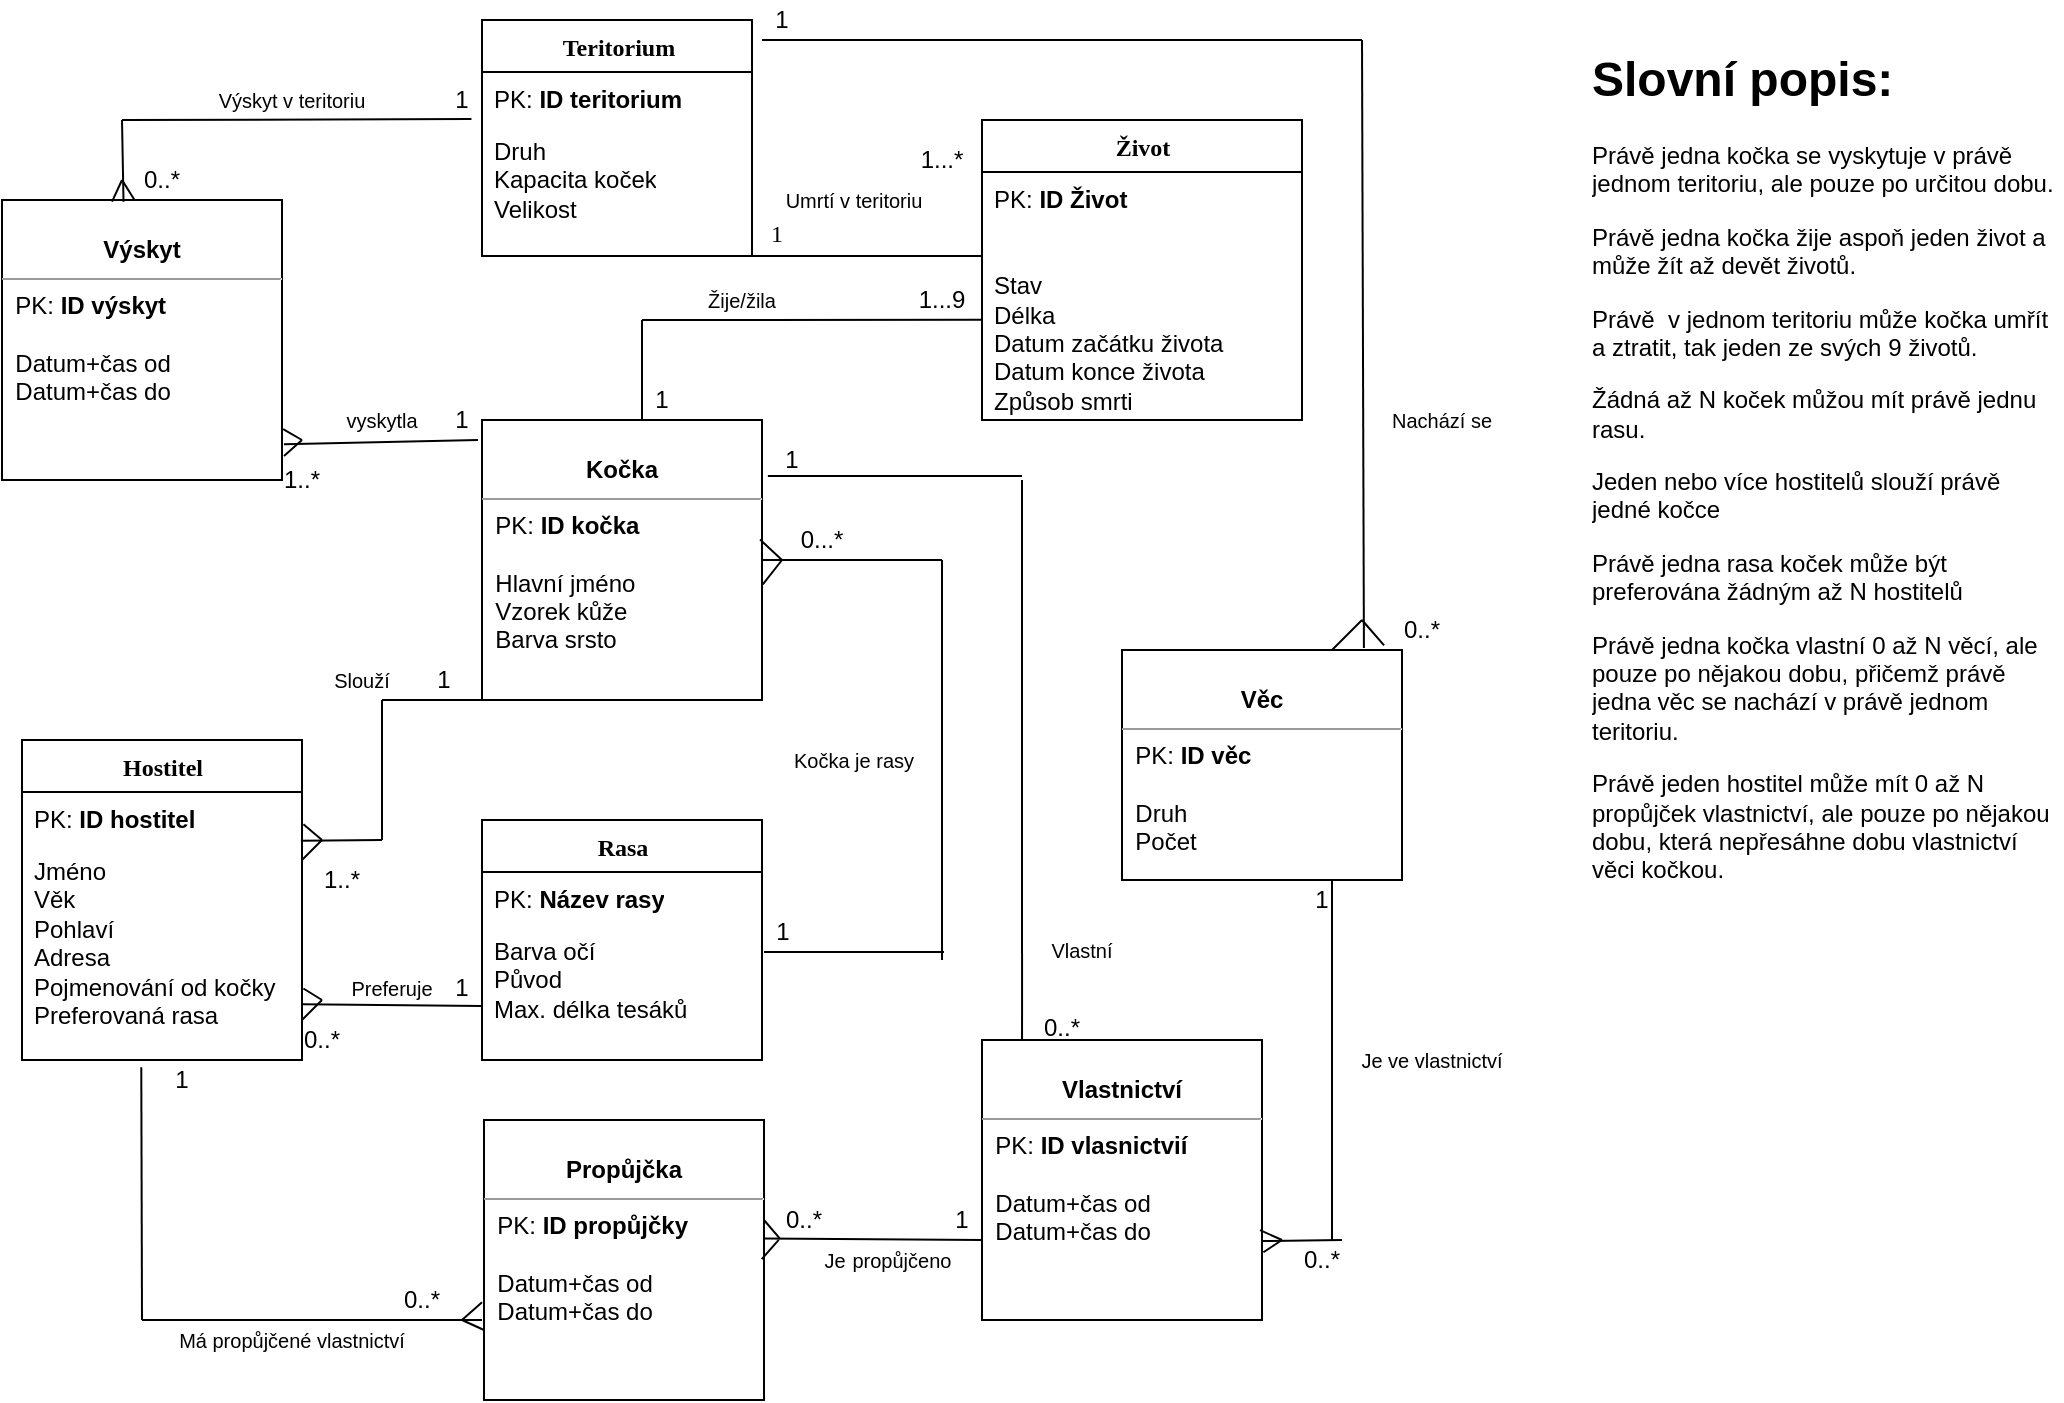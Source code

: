 <mxfile version="14.4.7" type="device"><diagram name="Page-1" id="6133507b-19e7-1e82-6fc7-422aa6c4b21f"><mxGraphModel dx="1325" dy="670" grid="1" gridSize="10" guides="1" tooltips="1" connect="1" arrows="1" fold="1" page="1" pageScale="1" pageWidth="1100" pageHeight="850" background="#ffffff" math="0" shadow="0"><root><mxCell id="0"/><mxCell id="1" parent="0"/><mxCell id="78961159f06e98e8-17" value="Teritorium" style="swimlane;html=1;fontStyle=1;align=center;verticalAlign=top;childLayout=stackLayout;horizontal=1;startSize=26;horizontalStack=0;resizeParent=1;resizeLast=0;collapsible=1;marginBottom=0;swimlaneFillColor=#ffffff;rounded=0;shadow=0;comic=0;labelBackgroundColor=none;strokeWidth=1;fillColor=none;fontFamily=Verdana;fontSize=12" parent="1" vertex="1"><mxGeometry x="290" y="110" width="135" height="118" as="geometry"/></mxCell><mxCell id="78961159f06e98e8-23" value="PK: &lt;b&gt;ID&lt;/b&gt; &lt;b&gt;teritorium&lt;/b&gt;" style="text;html=1;strokeColor=none;fillColor=none;align=left;verticalAlign=top;spacingLeft=4;spacingRight=4;whiteSpace=wrap;overflow=hidden;rotatable=0;points=[[0,0.5],[1,0.5]];portConstraint=eastwest;" parent="78961159f06e98e8-17" vertex="1"><mxGeometry y="26" width="135" height="26" as="geometry"/></mxCell><mxCell id="78961159f06e98e8-27" value="&lt;div&gt;Druh&lt;/div&gt;&lt;div&gt;Kapacita koček&lt;/div&gt;&lt;div&gt;Velikost&lt;br&gt;&lt;/div&gt;" style="text;html=1;strokeColor=none;fillColor=none;align=left;verticalAlign=top;spacingLeft=4;spacingRight=4;whiteSpace=wrap;overflow=hidden;rotatable=0;points=[[0,0.5],[1,0.5]];portConstraint=eastwest;" parent="78961159f06e98e8-17" vertex="1"><mxGeometry y="52" width="135" height="50" as="geometry"/></mxCell><mxCell id="b94bc138ca980ef-8" style="edgeStyle=orthogonalEdgeStyle;rounded=0;html=1;labelBackgroundColor=none;startArrow=none;startFill=0;startSize=8;endArrow=none;endFill=0;endSize=16;fontFamily=Verdana;fontSize=12;" parent="1" source="78961159f06e98e8-43" target="78961159f06e98e8-17" edge="1"><mxGeometry relative="1" as="geometry"><Array as="points"><mxPoint x="565" y="191"/><mxPoint x="565" y="191"/></Array></mxGeometry></mxCell><mxCell id="b94bc138ca980ef-16" value="1" style="text;html=1;resizable=0;points=[];align=center;verticalAlign=middle;labelBackgroundColor=#ffffff;fontSize=12;fontFamily=Verdana" parent="b94bc138ca980ef-8" vertex="1" connectable="0"><mxGeometry x="0.892" y="-1" relative="1" as="geometry"><mxPoint x="5.9" y="-10" as="offset"/></mxGeometry></mxCell><mxCell id="78961159f06e98e8-43" value="Život" style="swimlane;html=1;fontStyle=1;align=center;verticalAlign=top;childLayout=stackLayout;horizontal=1;startSize=26;horizontalStack=0;resizeParent=1;resizeLast=0;collapsible=1;marginBottom=0;swimlaneFillColor=#ffffff;rounded=0;shadow=0;comic=0;labelBackgroundColor=none;strokeWidth=1;fillColor=none;fontFamily=Verdana;fontSize=12" parent="1" vertex="1"><mxGeometry x="540" y="160" width="160" height="150" as="geometry"/></mxCell><mxCell id="Hmz0PSDbsNdQK39upC3w-1" value="&lt;div&gt;PK: &lt;b&gt;ID Život&lt;/b&gt;&lt;/div&gt;&lt;div&gt;&lt;br&gt;&lt;/div&gt;&lt;div&gt;&lt;br&gt;&lt;/div&gt;&lt;div&gt;Stav&lt;/div&gt;&lt;div&gt;Délka&lt;/div&gt;&lt;div&gt;Datum začátku života&lt;/div&gt;&lt;div&gt;Datum konce života&lt;/div&gt;&lt;div&gt;Způsob smrti&lt;br&gt;&lt;/div&gt;" style="text;html=1;strokeColor=none;fillColor=none;align=left;verticalAlign=top;spacingLeft=4;spacingRight=4;whiteSpace=wrap;overflow=hidden;rotatable=0;points=[[0,0.5],[1,0.5]];portConstraint=eastwest;" vertex="1" parent="78961159f06e98e8-43"><mxGeometry y="26" width="160" height="124" as="geometry"/></mxCell><mxCell id="b94bc138ca980ef-1" value="&lt;p style=&quot;margin: 4px 0px 0px&quot;&gt;&lt;br&gt;&lt;b&gt;Kočka&lt;/b&gt;&lt;br&gt;&lt;/p&gt;&lt;hr size=&quot;1&quot;&gt;&lt;div align=&quot;left&quot;&gt;&amp;nbsp; PK: &lt;b&gt;ID kočka&lt;/b&gt;&lt;/div&gt;&lt;div align=&quot;left&quot;&gt;&lt;br&gt;&lt;/div&gt;&lt;div align=&quot;left&quot;&gt;&amp;nbsp; Hlavní jméno&lt;/div&gt;&lt;div align=&quot;left&quot;&gt;&amp;nbsp; Vzorek kůže&lt;/div&gt;&lt;div align=&quot;left&quot;&gt;&amp;nbsp; Barva srsto&lt;br&gt;&lt;/div&gt;&lt;div align=&quot;center&quot;&gt;&lt;br&gt;&lt;/div&gt;" style="verticalAlign=top;align=center;overflow=fill;fontSize=12;fontFamily=Helvetica;html=1;rounded=0;shadow=0;comic=0;labelBackgroundColor=none;strokeWidth=1" parent="1" vertex="1"><mxGeometry x="290" y="310" width="140" height="140" as="geometry"/></mxCell><mxCell id="Hmz0PSDbsNdQK39upC3w-6" value="" style="endArrow=none;html=1;" edge="1" parent="1"><mxGeometry width="50" height="50" relative="1" as="geometry"><mxPoint x="370" y="310" as="sourcePoint"/><mxPoint x="370" y="260" as="targetPoint"/></mxGeometry></mxCell><mxCell id="Hmz0PSDbsNdQK39upC3w-7" value="" style="endArrow=none;html=1;entryX=-0.002;entryY=0.841;entryDx=0;entryDy=0;entryPerimeter=0;" edge="1" parent="1"><mxGeometry width="50" height="50" relative="1" as="geometry"><mxPoint x="370" y="260" as="sourcePoint"/><mxPoint x="539.68" y="259.866" as="targetPoint"/></mxGeometry></mxCell><mxCell id="Hmz0PSDbsNdQK39upC3w-8" value="1" style="text;html=1;strokeColor=none;fillColor=none;align=center;verticalAlign=middle;whiteSpace=wrap;rounded=0;" vertex="1" parent="1"><mxGeometry x="360" y="290" width="40" height="20" as="geometry"/></mxCell><mxCell id="Hmz0PSDbsNdQK39upC3w-11" value="1...9" style="text;html=1;strokeColor=none;fillColor=none;align=center;verticalAlign=middle;whiteSpace=wrap;rounded=0;" vertex="1" parent="1"><mxGeometry x="500" y="240" width="40" height="20" as="geometry"/></mxCell><mxCell id="Hmz0PSDbsNdQK39upC3w-12" value="&lt;font style=&quot;font-size: 10px&quot;&gt;Žije/žila&lt;/font&gt;" style="text;html=1;strokeColor=none;fillColor=none;align=center;verticalAlign=middle;whiteSpace=wrap;rounded=0;" vertex="1" parent="1"><mxGeometry x="400" y="240" width="40" height="20" as="geometry"/></mxCell><mxCell id="Hmz0PSDbsNdQK39upC3w-13" value="1...*" style="text;html=1;strokeColor=none;fillColor=none;align=center;verticalAlign=middle;whiteSpace=wrap;rounded=0;" vertex="1" parent="1"><mxGeometry x="500" y="170" width="40" height="20" as="geometry"/></mxCell><mxCell id="Hmz0PSDbsNdQK39upC3w-14" value="&lt;font style=&quot;font-size: 10px&quot;&gt;Umrtí v teritoriu&lt;/font&gt;" style="text;html=1;strokeColor=none;fillColor=none;align=center;verticalAlign=middle;whiteSpace=wrap;rounded=0;" vertex="1" parent="1"><mxGeometry x="421" y="190" width="110" height="20" as="geometry"/></mxCell><mxCell id="Hmz0PSDbsNdQK39upC3w-33" value="Rasa" style="swimlane;html=1;fontStyle=1;align=center;verticalAlign=top;childLayout=stackLayout;horizontal=1;startSize=26;horizontalStack=0;resizeParent=1;resizeLast=0;collapsible=1;marginBottom=0;swimlaneFillColor=#ffffff;rounded=0;shadow=0;comic=0;labelBackgroundColor=none;strokeWidth=1;fillColor=none;fontFamily=Verdana;fontSize=12" vertex="1" parent="1"><mxGeometry x="290" y="510" width="140" height="120" as="geometry"/></mxCell><mxCell id="Hmz0PSDbsNdQK39upC3w-34" value="PK: &lt;b&gt;Název rasy&lt;/b&gt;" style="text;html=1;strokeColor=none;fillColor=none;align=left;verticalAlign=top;spacingLeft=4;spacingRight=4;whiteSpace=wrap;overflow=hidden;rotatable=0;points=[[0,0.5],[1,0.5]];portConstraint=eastwest;" vertex="1" parent="Hmz0PSDbsNdQK39upC3w-33"><mxGeometry y="26" width="140" height="26" as="geometry"/></mxCell><mxCell id="Hmz0PSDbsNdQK39upC3w-35" value="&lt;div&gt;Barva očí&lt;/div&gt;&lt;div&gt;Původ&lt;/div&gt;&lt;div&gt;Max. délka tesáků&lt;br&gt;&lt;/div&gt;" style="text;html=1;strokeColor=none;fillColor=none;align=left;verticalAlign=top;spacingLeft=4;spacingRight=4;whiteSpace=wrap;overflow=hidden;rotatable=0;points=[[0,0.5],[1,0.5]];portConstraint=eastwest;" vertex="1" parent="Hmz0PSDbsNdQK39upC3w-33"><mxGeometry y="52" width="140" height="68" as="geometry"/></mxCell><mxCell id="Hmz0PSDbsNdQK39upC3w-39" value="" style="endArrow=none;html=1;entryX=1;entryY=0.5;entryDx=0;entryDy=0;" edge="1" parent="1" target="b94bc138ca980ef-1"><mxGeometry width="50" height="50" relative="1" as="geometry"><mxPoint x="520" y="380" as="sourcePoint"/><mxPoint x="360" y="440" as="targetPoint"/></mxGeometry></mxCell><mxCell id="Hmz0PSDbsNdQK39upC3w-40" value="" style="endArrow=none;html=1;entryX=1;entryY=0.5;entryDx=0;entryDy=0;" edge="1" parent="1"><mxGeometry width="50" height="50" relative="1" as="geometry"><mxPoint x="521" y="576" as="sourcePoint"/><mxPoint x="431" y="576" as="targetPoint"/></mxGeometry></mxCell><mxCell id="Hmz0PSDbsNdQK39upC3w-41" value="" style="endArrow=none;html=1;" edge="1" parent="1"><mxGeometry width="50" height="50" relative="1" as="geometry"><mxPoint x="520" y="580" as="sourcePoint"/><mxPoint x="520" y="380" as="targetPoint"/></mxGeometry></mxCell><mxCell id="Hmz0PSDbsNdQK39upC3w-42" value="" style="endArrow=none;html=1;exitX=1.003;exitY=0.587;exitDx=0;exitDy=0;exitPerimeter=0;" edge="1" parent="1" source="b94bc138ca980ef-1"><mxGeometry width="50" height="50" relative="1" as="geometry"><mxPoint x="430" y="440" as="sourcePoint"/><mxPoint x="440" y="380" as="targetPoint"/></mxGeometry></mxCell><mxCell id="Hmz0PSDbsNdQK39upC3w-43" value="" style="endArrow=none;html=1;exitX=0.993;exitY=0.427;exitDx=0;exitDy=0;exitPerimeter=0;" edge="1" parent="1" source="b94bc138ca980ef-1"><mxGeometry width="50" height="50" relative="1" as="geometry"><mxPoint x="430" y="440" as="sourcePoint"/><mxPoint x="440" y="380" as="targetPoint"/></mxGeometry></mxCell><mxCell id="Hmz0PSDbsNdQK39upC3w-44" value="0...*" style="text;html=1;strokeColor=none;fillColor=none;align=center;verticalAlign=middle;whiteSpace=wrap;rounded=0;" vertex="1" parent="1"><mxGeometry x="440" y="360" width="40" height="20" as="geometry"/></mxCell><mxCell id="Hmz0PSDbsNdQK39upC3w-45" value="1" style="text;html=1;align=center;verticalAlign=middle;resizable=0;points=[];autosize=1;" vertex="1" parent="1"><mxGeometry x="430" y="556" width="20" height="20" as="geometry"/></mxCell><mxCell id="Hmz0PSDbsNdQK39upC3w-46" value="&lt;font style=&quot;font-size: 10px&quot;&gt;Kočka je&lt;/font&gt;&lt;font style=&quot;font-size: 10px&quot;&gt; &lt;font style=&quot;font-size: 10px&quot;&gt;rasy&lt;/font&gt;&lt;/font&gt;" style="text;html=1;strokeColor=none;fillColor=none;align=center;verticalAlign=middle;whiteSpace=wrap;rounded=0;" vertex="1" parent="1"><mxGeometry x="431" y="470" width="90" height="20" as="geometry"/></mxCell><mxCell id="Hmz0PSDbsNdQK39upC3w-47" value="&lt;p style=&quot;margin: 4px 0px 0px&quot;&gt;&lt;br&gt;&lt;b&gt;Propůjčka&lt;/b&gt;&lt;br&gt;&lt;/p&gt;&lt;hr size=&quot;1&quot;&gt;&lt;div align=&quot;left&quot;&gt;&amp;nbsp; PK: &lt;b&gt;ID propůjčky&lt;br&gt;&lt;/b&gt;&lt;/div&gt;&lt;div align=&quot;left&quot;&gt;&lt;br&gt;&lt;/div&gt;&lt;div align=&quot;left&quot;&gt;&amp;nbsp; Datum+čas od&lt;br&gt;&lt;/div&gt;&lt;div align=&quot;left&quot;&gt;&amp;nbsp; Datum+čas do&lt;br&gt;&lt;/div&gt;&lt;div align=&quot;left&quot;&gt;&amp;nbsp; &lt;br&gt;&lt;/div&gt;&lt;div align=&quot;center&quot;&gt;&lt;br&gt;&lt;/div&gt;" style="verticalAlign=top;align=center;overflow=fill;fontSize=12;fontFamily=Helvetica;html=1;rounded=0;shadow=0;comic=0;labelBackgroundColor=none;strokeWidth=1" vertex="1" parent="1"><mxGeometry x="291" y="660" width="140" height="140" as="geometry"/></mxCell><mxCell id="Hmz0PSDbsNdQK39upC3w-49" value="&lt;p style=&quot;margin: 4px 0px 0px&quot;&gt;&lt;br&gt;&lt;b&gt;Věc&lt;/b&gt;&lt;br&gt;&lt;/p&gt;&lt;hr size=&quot;1&quot;&gt;&lt;div align=&quot;left&quot;&gt;&amp;nbsp; PK: &lt;b&gt;ID věc&lt;br&gt;&lt;/b&gt;&lt;/div&gt;&lt;div align=&quot;left&quot;&gt;&lt;br&gt;&lt;/div&gt;&lt;div align=&quot;left&quot;&gt;&amp;nbsp; Druh&lt;br&gt;&lt;/div&gt;&lt;div align=&quot;left&quot;&gt;&amp;nbsp; Počet&lt;br&gt;&lt;/div&gt;&lt;div align=&quot;left&quot;&gt;&amp;nbsp; &lt;br&gt;&lt;/div&gt;&lt;div align=&quot;center&quot;&gt;&lt;br&gt;&lt;/div&gt;" style="verticalAlign=top;align=center;overflow=fill;fontSize=12;fontFamily=Helvetica;html=1;rounded=0;shadow=0;comic=0;labelBackgroundColor=none;strokeWidth=1" vertex="1" parent="1"><mxGeometry x="610" y="425" width="140" height="115" as="geometry"/></mxCell><mxCell id="Hmz0PSDbsNdQK39upC3w-50" value="&lt;p style=&quot;margin: 4px 0px 0px&quot;&gt;&lt;br&gt;&lt;b&gt;Vlastnictví&lt;/b&gt;&lt;br&gt;&lt;/p&gt;&lt;hr size=&quot;1&quot;&gt;&lt;div align=&quot;left&quot;&gt;&amp;nbsp; PK: &lt;b&gt;ID vlasnictvií&lt;br&gt;&lt;/b&gt;&lt;/div&gt;&lt;div align=&quot;left&quot;&gt;&lt;br&gt;&lt;/div&gt;&lt;div align=&quot;left&quot;&gt;&amp;nbsp; Datum+čas od&lt;br&gt;&lt;/div&gt;&lt;div align=&quot;left&quot;&gt;&amp;nbsp; Datum+čas do&lt;br&gt;&lt;/div&gt;&lt;div align=&quot;left&quot;&gt;&amp;nbsp; &lt;br&gt;&lt;/div&gt;&lt;div align=&quot;center&quot;&gt;&lt;br&gt;&lt;br&gt;&lt;br&gt;&lt;/div&gt;&lt;p style=&quot;margin: 4px 0px 0px&quot;&gt;&lt;br&gt;&lt;b&gt;Vlastnictví&lt;/b&gt;&lt;br&gt;&lt;/p&gt;&lt;hr size=&quot;1&quot;&gt;&lt;div align=&quot;left&quot;&gt;&amp;nbsp; PK: &lt;b&gt;ID vlasnictvií&lt;br&gt;&lt;/b&gt;&lt;/div&gt;&lt;div align=&quot;left&quot;&gt;&lt;br&gt;&lt;/div&gt;&lt;div align=&quot;left&quot;&gt;&amp;nbsp; Datum+čas od&lt;br&gt;&lt;/div&gt;&lt;div align=&quot;left&quot;&gt;&amp;nbsp; Datum+čas do&lt;br&gt;&lt;/div&gt;&lt;div align=&quot;left&quot;&gt;&amp;nbsp; &lt;br&gt;&lt;/div&gt;&lt;div align=&quot;center&quot;&gt;&lt;br&gt;&lt;br&gt;&lt;/div&gt;" style="verticalAlign=top;align=center;overflow=fill;fontSize=12;fontFamily=Helvetica;html=1;rounded=0;shadow=0;comic=0;labelBackgroundColor=none;strokeWidth=1" vertex="1" parent="1"><mxGeometry x="540" y="620" width="140" height="140" as="geometry"/></mxCell><mxCell id="Hmz0PSDbsNdQK39upC3w-51" value="" style="endArrow=none;html=1;entryX=0;entryY=0.714;entryDx=0;entryDy=0;entryPerimeter=0;exitX=0.999;exitY=0.423;exitDx=0;exitDy=0;exitPerimeter=0;" edge="1" parent="1" source="Hmz0PSDbsNdQK39upC3w-47" target="Hmz0PSDbsNdQK39upC3w-50"><mxGeometry width="50" height="50" relative="1" as="geometry"><mxPoint x="450" y="740" as="sourcePoint"/><mxPoint x="500" y="690" as="targetPoint"/></mxGeometry></mxCell><mxCell id="Hmz0PSDbsNdQK39upC3w-52" value="1" style="text;html=1;strokeColor=none;fillColor=none;align=center;verticalAlign=middle;whiteSpace=wrap;rounded=0;" vertex="1" parent="1"><mxGeometry x="510" y="700" width="40" height="20" as="geometry"/></mxCell><mxCell id="Hmz0PSDbsNdQK39upC3w-53" value="0..*" style="text;html=1;strokeColor=none;fillColor=none;align=center;verticalAlign=middle;whiteSpace=wrap;rounded=0;" vertex="1" parent="1"><mxGeometry x="431" y="700" width="40" height="20" as="geometry"/></mxCell><mxCell id="Hmz0PSDbsNdQK39upC3w-54" value="" style="endArrow=none;html=1;entryX=0.204;entryY=0.977;entryDx=0;entryDy=0;entryPerimeter=0;exitX=0;exitY=0.5;exitDx=0;exitDy=0;" edge="1" parent="1" source="Hmz0PSDbsNdQK39upC3w-53" target="Hmz0PSDbsNdQK39upC3w-53"><mxGeometry width="50" height="50" relative="1" as="geometry"><mxPoint x="450" y="700" as="sourcePoint"/><mxPoint x="500" y="650" as="targetPoint"/></mxGeometry></mxCell><mxCell id="Hmz0PSDbsNdQK39upC3w-55" value="" style="endArrow=none;html=1;entryX=0.184;entryY=0.996;entryDx=0;entryDy=0;entryPerimeter=0;exitX=0.992;exitY=0.497;exitDx=0;exitDy=0;exitPerimeter=0;" edge="1" parent="1" source="Hmz0PSDbsNdQK39upC3w-47" target="Hmz0PSDbsNdQK39upC3w-53"><mxGeometry width="50" height="50" relative="1" as="geometry"><mxPoint x="450" y="700" as="sourcePoint"/><mxPoint x="500" y="650" as="targetPoint"/></mxGeometry></mxCell><mxCell id="Hmz0PSDbsNdQK39upC3w-56" value="&lt;font style=&quot;font-size: 10px&quot;&gt;Je&lt;/font&gt; &lt;font style=&quot;font-size: 10px&quot;&gt;propůjčeno&lt;/font&gt;" style="text;html=1;strokeColor=none;fillColor=none;align=center;verticalAlign=middle;whiteSpace=wrap;rounded=0;" vertex="1" parent="1"><mxGeometry x="456" y="720" width="74" height="20" as="geometry"/></mxCell><mxCell id="Hmz0PSDbsNdQK39upC3w-57" value="" style="endArrow=none;html=1;entryX=1.021;entryY=0.2;entryDx=0;entryDy=0;entryPerimeter=0;" edge="1" parent="1" target="b94bc138ca980ef-1"><mxGeometry width="50" height="50" relative="1" as="geometry"><mxPoint x="560" y="338" as="sourcePoint"/><mxPoint x="500" y="450" as="targetPoint"/></mxGeometry></mxCell><mxCell id="Hmz0PSDbsNdQK39upC3w-58" value="" style="endArrow=none;html=1;exitX=0.143;exitY=0;exitDx=0;exitDy=0;exitPerimeter=0;" edge="1" parent="1" source="Hmz0PSDbsNdQK39upC3w-50"><mxGeometry width="50" height="50" relative="1" as="geometry"><mxPoint x="560" y="610" as="sourcePoint"/><mxPoint x="560" y="340" as="targetPoint"/></mxGeometry></mxCell><mxCell id="Hmz0PSDbsNdQK39upC3w-59" value="1" style="text;html=1;strokeColor=none;fillColor=none;align=center;verticalAlign=middle;whiteSpace=wrap;rounded=0;" vertex="1" parent="1"><mxGeometry x="425" y="320" width="40" height="20" as="geometry"/></mxCell><mxCell id="Hmz0PSDbsNdQK39upC3w-60" value="0..*" style="text;html=1;strokeColor=none;fillColor=none;align=center;verticalAlign=middle;whiteSpace=wrap;rounded=0;" vertex="1" parent="1"><mxGeometry x="560" y="604" width="40" height="20" as="geometry"/></mxCell><mxCell id="Hmz0PSDbsNdQK39upC3w-61" value="&lt;font style=&quot;font-size: 10px&quot;&gt;Vlastní&lt;/font&gt;" style="text;html=1;strokeColor=none;fillColor=none;align=center;verticalAlign=middle;whiteSpace=wrap;rounded=0;" vertex="1" parent="1"><mxGeometry x="560" y="560" width="60" height="30" as="geometry"/></mxCell><mxCell id="Hmz0PSDbsNdQK39upC3w-62" value="" style="endArrow=none;html=1;entryX=0.75;entryY=1;entryDx=0;entryDy=0;" edge="1" parent="1" target="Hmz0PSDbsNdQK39upC3w-49"><mxGeometry width="50" height="50" relative="1" as="geometry"><mxPoint x="715" y="720" as="sourcePoint"/><mxPoint x="500" y="450" as="targetPoint"/></mxGeometry></mxCell><mxCell id="Hmz0PSDbsNdQK39upC3w-63" value="" style="endArrow=none;html=1;exitX=1.001;exitY=0.718;exitDx=0;exitDy=0;exitPerimeter=0;" edge="1" parent="1" source="Hmz0PSDbsNdQK39upC3w-50"><mxGeometry width="50" height="50" relative="1" as="geometry"><mxPoint x="450" y="500" as="sourcePoint"/><mxPoint x="720" y="720" as="targetPoint"/></mxGeometry></mxCell><mxCell id="Hmz0PSDbsNdQK39upC3w-64" value="1" style="text;html=1;strokeColor=none;fillColor=none;align=center;verticalAlign=middle;whiteSpace=wrap;rounded=0;" vertex="1" parent="1"><mxGeometry x="690" y="540" width="40" height="20" as="geometry"/></mxCell><mxCell id="Hmz0PSDbsNdQK39upC3w-65" value="0..*" style="text;html=1;strokeColor=none;fillColor=none;align=center;verticalAlign=middle;whiteSpace=wrap;rounded=0;" vertex="1" parent="1"><mxGeometry x="690" y="720" width="40" height="20" as="geometry"/></mxCell><mxCell id="Hmz0PSDbsNdQK39upC3w-66" value="" style="endArrow=none;html=1;entryX=0;entryY=0;entryDx=0;entryDy=0;exitX=0.993;exitY=0.679;exitDx=0;exitDy=0;exitPerimeter=0;" edge="1" parent="1" source="Hmz0PSDbsNdQK39upC3w-50" target="Hmz0PSDbsNdQK39upC3w-65"><mxGeometry width="50" height="50" relative="1" as="geometry"><mxPoint x="670" y="730" as="sourcePoint"/><mxPoint x="720" y="680" as="targetPoint"/></mxGeometry></mxCell><mxCell id="Hmz0PSDbsNdQK39upC3w-67" value="" style="endArrow=none;html=1;exitX=1.005;exitY=0.758;exitDx=0;exitDy=0;exitPerimeter=0;" edge="1" parent="1" source="Hmz0PSDbsNdQK39upC3w-50"><mxGeometry width="50" height="50" relative="1" as="geometry"><mxPoint x="681" y="720" as="sourcePoint"/><mxPoint x="690" y="720" as="targetPoint"/></mxGeometry></mxCell><mxCell id="Hmz0PSDbsNdQK39upC3w-68" value="&lt;font style=&quot;font-size: 10px&quot;&gt;Je ve vlastnictví&lt;/font&gt;" style="text;html=1;strokeColor=none;fillColor=none;align=center;verticalAlign=middle;whiteSpace=wrap;rounded=0;" vertex="1" parent="1"><mxGeometry x="720" y="620" width="90" height="20" as="geometry"/></mxCell><mxCell id="Hmz0PSDbsNdQK39upC3w-69" value="Hostitel" style="swimlane;html=1;fontStyle=1;align=center;verticalAlign=top;childLayout=stackLayout;horizontal=1;startSize=26;horizontalStack=0;resizeParent=1;resizeLast=0;collapsible=1;marginBottom=0;swimlaneFillColor=#ffffff;rounded=0;shadow=0;comic=0;labelBackgroundColor=none;strokeWidth=1;fillColor=none;fontFamily=Verdana;fontSize=12" vertex="1" parent="1"><mxGeometry x="60" y="470" width="140" height="160" as="geometry"/></mxCell><mxCell id="Hmz0PSDbsNdQK39upC3w-70" value="PK:&lt;b&gt; ID hostitel&lt;br&gt;&lt;/b&gt;" style="text;html=1;strokeColor=none;fillColor=none;align=left;verticalAlign=top;spacingLeft=4;spacingRight=4;whiteSpace=wrap;overflow=hidden;rotatable=0;points=[[0,0.5],[1,0.5]];portConstraint=eastwest;" vertex="1" parent="Hmz0PSDbsNdQK39upC3w-69"><mxGeometry y="26" width="140" height="26" as="geometry"/></mxCell><mxCell id="Hmz0PSDbsNdQK39upC3w-71" value="&lt;div&gt;Jméno&lt;/div&gt;&lt;div&gt;Věk&lt;/div&gt;&lt;div&gt;Pohlaví&lt;/div&gt;&lt;div&gt;Adresa&lt;/div&gt;&lt;div&gt;Pojmenování od kočky&lt;/div&gt;&lt;div&gt;Preferovaná rasa&lt;br&gt;&lt;/div&gt;" style="text;html=1;strokeColor=none;fillColor=none;align=left;verticalAlign=top;spacingLeft=4;spacingRight=4;whiteSpace=wrap;overflow=hidden;rotatable=0;points=[[0,0.5],[1,0.5]];portConstraint=eastwest;" vertex="1" parent="Hmz0PSDbsNdQK39upC3w-69"><mxGeometry y="52" width="140" height="108" as="geometry"/></mxCell><mxCell id="Hmz0PSDbsNdQK39upC3w-72" value="" style="endArrow=none;html=1;entryX=0.426;entryY=1.033;entryDx=0;entryDy=0;entryPerimeter=0;" edge="1" parent="1" target="Hmz0PSDbsNdQK39upC3w-71"><mxGeometry width="50" height="50" relative="1" as="geometry"><mxPoint x="120" y="760" as="sourcePoint"/><mxPoint x="280" y="630" as="targetPoint"/></mxGeometry></mxCell><mxCell id="Hmz0PSDbsNdQK39upC3w-73" value="" style="endArrow=none;html=1;" edge="1" parent="1"><mxGeometry width="50" height="50" relative="1" as="geometry"><mxPoint x="120" y="760" as="sourcePoint"/><mxPoint x="290" y="760" as="targetPoint"/></mxGeometry></mxCell><mxCell id="Hmz0PSDbsNdQK39upC3w-74" value="" style="endArrow=none;html=1;entryX=-0.007;entryY=0.651;entryDx=0;entryDy=0;entryPerimeter=0;" edge="1" parent="1" target="Hmz0PSDbsNdQK39upC3w-47"><mxGeometry width="50" height="50" relative="1" as="geometry"><mxPoint x="280" y="760" as="sourcePoint"/><mxPoint x="290" y="720" as="targetPoint"/></mxGeometry></mxCell><mxCell id="Hmz0PSDbsNdQK39upC3w-75" value="" style="endArrow=none;html=1;exitX=0;exitY=0.75;exitDx=0;exitDy=0;" edge="1" parent="1" source="Hmz0PSDbsNdQK39upC3w-47"><mxGeometry width="50" height="50" relative="1" as="geometry"><mxPoint x="240" y="770" as="sourcePoint"/><mxPoint x="280" y="760" as="targetPoint"/></mxGeometry></mxCell><mxCell id="Hmz0PSDbsNdQK39upC3w-77" value="0..*" style="text;html=1;strokeColor=none;fillColor=none;align=center;verticalAlign=middle;whiteSpace=wrap;rounded=0;" vertex="1" parent="1"><mxGeometry x="240" y="740" width="40" height="20" as="geometry"/></mxCell><mxCell id="Hmz0PSDbsNdQK39upC3w-78" value="1" style="text;html=1;strokeColor=none;fillColor=none;align=center;verticalAlign=middle;whiteSpace=wrap;rounded=0;" vertex="1" parent="1"><mxGeometry x="120" y="630" width="40" height="20" as="geometry"/></mxCell><mxCell id="Hmz0PSDbsNdQK39upC3w-80" value="&lt;font style=&quot;font-size: 10px&quot;&gt;Má propůjčené vlastnictví&lt;/font&gt;" style="text;html=1;strokeColor=none;fillColor=none;align=center;verticalAlign=middle;whiteSpace=wrap;rounded=0;" vertex="1" parent="1"><mxGeometry x="120" y="760" width="150" height="20" as="geometry"/></mxCell><mxCell id="Hmz0PSDbsNdQK39upC3w-81" value="" style="endArrow=none;html=1;exitX=1.001;exitY=0.742;exitDx=0;exitDy=0;exitPerimeter=0;" edge="1" parent="1" source="Hmz0PSDbsNdQK39upC3w-71"><mxGeometry width="50" height="50" relative="1" as="geometry"><mxPoint x="180" y="660" as="sourcePoint"/><mxPoint x="290" y="603" as="targetPoint"/></mxGeometry></mxCell><mxCell id="Hmz0PSDbsNdQK39upC3w-82" value="0..*" style="text;html=1;strokeColor=none;fillColor=none;align=center;verticalAlign=middle;whiteSpace=wrap;rounded=0;" vertex="1" parent="1"><mxGeometry x="190" y="610" width="40" height="20" as="geometry"/></mxCell><mxCell id="Hmz0PSDbsNdQK39upC3w-83" value="1" style="text;html=1;strokeColor=none;fillColor=none;align=center;verticalAlign=middle;whiteSpace=wrap;rounded=0;" vertex="1" parent="1"><mxGeometry x="260" y="584" width="40" height="20" as="geometry"/></mxCell><mxCell id="Hmz0PSDbsNdQK39upC3w-84" value="" style="endArrow=none;html=1;exitX=1.005;exitY=0.669;exitDx=0;exitDy=0;exitPerimeter=0;" edge="1" parent="1" source="Hmz0PSDbsNdQK39upC3w-71"><mxGeometry width="50" height="50" relative="1" as="geometry"><mxPoint x="210" y="660" as="sourcePoint"/><mxPoint x="210" y="600" as="targetPoint"/></mxGeometry></mxCell><mxCell id="Hmz0PSDbsNdQK39upC3w-85" value="" style="endArrow=none;html=1;" edge="1" parent="1"><mxGeometry width="50" height="50" relative="1" as="geometry"><mxPoint x="200" y="610" as="sourcePoint"/><mxPoint x="210" y="600" as="targetPoint"/></mxGeometry></mxCell><mxCell id="Hmz0PSDbsNdQK39upC3w-86" value="&lt;p style=&quot;margin: 4px 0px 0px&quot;&gt;&lt;br&gt;&lt;b&gt;Výskyt&lt;/b&gt;&lt;br&gt;&lt;/p&gt;&lt;hr size=&quot;1&quot;&gt;&lt;div align=&quot;left&quot;&gt;&amp;nbsp; PK: &lt;b&gt;ID výskyt&lt;br&gt;&lt;/b&gt;&lt;/div&gt;&lt;div align=&quot;left&quot;&gt;&lt;br&gt;&lt;/div&gt;&lt;div align=&quot;left&quot;&gt;&amp;nbsp; Datum+čas od&lt;br&gt;&lt;/div&gt;&lt;div align=&quot;left&quot;&gt;&amp;nbsp; Datum+čas do&lt;br&gt;&lt;/div&gt;&lt;div align=&quot;left&quot;&gt;&amp;nbsp; &lt;br&gt;&lt;/div&gt;&lt;div align=&quot;center&quot;&gt;&lt;br&gt;&lt;/div&gt;" style="verticalAlign=top;align=center;overflow=fill;fontSize=12;fontFamily=Helvetica;html=1;rounded=0;shadow=0;comic=0;labelBackgroundColor=none;strokeWidth=1" vertex="1" parent="1"><mxGeometry x="50" y="200" width="140" height="140" as="geometry"/></mxCell><mxCell id="Hmz0PSDbsNdQK39upC3w-87" value="" style="endArrow=none;html=1;entryX=0;entryY=1;entryDx=0;entryDy=0;" edge="1" parent="1" target="b94bc138ca980ef-1"><mxGeometry width="50" height="50" relative="1" as="geometry"><mxPoint x="240" y="450" as="sourcePoint"/><mxPoint x="470" y="560" as="targetPoint"/></mxGeometry></mxCell><mxCell id="Hmz0PSDbsNdQK39upC3w-89" value="" style="endArrow=none;html=1;" edge="1" parent="1"><mxGeometry width="50" height="50" relative="1" as="geometry"><mxPoint x="240" y="520" as="sourcePoint"/><mxPoint x="240" y="450" as="targetPoint"/></mxGeometry></mxCell><mxCell id="Hmz0PSDbsNdQK39upC3w-90" value="" style="endArrow=none;html=1;exitX=0.996;exitY=0.936;exitDx=0;exitDy=0;exitPerimeter=0;" edge="1" parent="1" source="Hmz0PSDbsNdQK39upC3w-70"><mxGeometry width="50" height="50" relative="1" as="geometry"><mxPoint x="250" y="560" as="sourcePoint"/><mxPoint x="240" y="520" as="targetPoint"/></mxGeometry></mxCell><mxCell id="Hmz0PSDbsNdQK39upC3w-91" value="" style="endArrow=none;html=1;" edge="1" parent="1"><mxGeometry width="50" height="50" relative="1" as="geometry"><mxPoint x="200" y="530" as="sourcePoint"/><mxPoint x="210" y="520" as="targetPoint"/></mxGeometry></mxCell><mxCell id="Hmz0PSDbsNdQK39upC3w-92" value="" style="endArrow=none;html=1;exitX=1.005;exitY=0.62;exitDx=0;exitDy=0;exitPerimeter=0;" edge="1" parent="1" source="Hmz0PSDbsNdQK39upC3w-70"><mxGeometry width="50" height="50" relative="1" as="geometry"><mxPoint x="180" y="550" as="sourcePoint"/><mxPoint x="210" y="520" as="targetPoint"/></mxGeometry></mxCell><mxCell id="Hmz0PSDbsNdQK39upC3w-93" value="&lt;font style=&quot;font-size: 10px&quot;&gt;Slouží&lt;/font&gt;" style="text;html=1;strokeColor=none;fillColor=none;align=center;verticalAlign=middle;whiteSpace=wrap;rounded=0;" vertex="1" parent="1"><mxGeometry x="210" y="430" width="40" height="20" as="geometry"/></mxCell><mxCell id="Hmz0PSDbsNdQK39upC3w-94" value="1..*" style="text;html=1;strokeColor=none;fillColor=none;align=center;verticalAlign=middle;whiteSpace=wrap;rounded=0;" vertex="1" parent="1"><mxGeometry x="200" y="530" width="40" height="20" as="geometry"/></mxCell><mxCell id="Hmz0PSDbsNdQK39upC3w-95" value="&lt;font style=&quot;font-size: 10px&quot;&gt;Preferuje&lt;/font&gt;" style="text;html=1;strokeColor=none;fillColor=none;align=center;verticalAlign=middle;whiteSpace=wrap;rounded=0;" vertex="1" parent="1"><mxGeometry x="210" y="584" width="70" height="20" as="geometry"/></mxCell><mxCell id="Hmz0PSDbsNdQK39upC3w-96" value="" style="endArrow=none;html=1;exitX=1.007;exitY=0.872;exitDx=0;exitDy=0;exitPerimeter=0;" edge="1" parent="1" source="Hmz0PSDbsNdQK39upC3w-86"><mxGeometry width="50" height="50" relative="1" as="geometry"><mxPoint x="230" y="360" as="sourcePoint"/><mxPoint x="288" y="320" as="targetPoint"/></mxGeometry></mxCell><mxCell id="Hmz0PSDbsNdQK39upC3w-97" value="" style="endArrow=none;html=1;" edge="1" parent="1"><mxGeometry width="50" height="50" relative="1" as="geometry"><mxPoint x="191" y="328" as="sourcePoint"/><mxPoint x="200" y="320" as="targetPoint"/></mxGeometry></mxCell><mxCell id="Hmz0PSDbsNdQK39upC3w-98" value="" style="endArrow=none;html=1;exitX=1.004;exitY=0.818;exitDx=0;exitDy=0;exitPerimeter=0;" edge="1" parent="1" source="Hmz0PSDbsNdQK39upC3w-86"><mxGeometry width="50" height="50" relative="1" as="geometry"><mxPoint x="220" y="360" as="sourcePoint"/><mxPoint x="200" y="320" as="targetPoint"/></mxGeometry></mxCell><mxCell id="Hmz0PSDbsNdQK39upC3w-99" value="&lt;font style=&quot;font-size: 10px&quot;&gt;vyskytla&lt;/font&gt;" style="text;html=1;strokeColor=none;fillColor=none;align=center;verticalAlign=middle;whiteSpace=wrap;rounded=0;" vertex="1" parent="1"><mxGeometry x="220" y="300" width="40" height="20" as="geometry"/></mxCell><mxCell id="Hmz0PSDbsNdQK39upC3w-100" value="1..*" style="text;html=1;strokeColor=none;fillColor=none;align=center;verticalAlign=middle;whiteSpace=wrap;rounded=0;" vertex="1" parent="1"><mxGeometry x="180" y="330" width="40" height="20" as="geometry"/></mxCell><mxCell id="Hmz0PSDbsNdQK39upC3w-101" value="1" style="text;html=1;strokeColor=none;fillColor=none;align=center;verticalAlign=middle;whiteSpace=wrap;rounded=0;" vertex="1" parent="1"><mxGeometry x="260" y="300" width="40" height="20" as="geometry"/></mxCell><mxCell id="Hmz0PSDbsNdQK39upC3w-102" value="" style="endArrow=none;html=1;entryX=-0.039;entryY=-0.049;entryDx=0;entryDy=0;entryPerimeter=0;" edge="1" parent="1" target="78961159f06e98e8-27"><mxGeometry width="50" height="50" relative="1" as="geometry"><mxPoint x="110" y="160" as="sourcePoint"/><mxPoint x="240" y="150" as="targetPoint"/></mxGeometry></mxCell><mxCell id="Hmz0PSDbsNdQK39upC3w-103" value="" style="endArrow=none;html=1;exitX=0.434;exitY=0.006;exitDx=0;exitDy=0;exitPerimeter=0;" edge="1" parent="1" source="Hmz0PSDbsNdQK39upC3w-86"><mxGeometry width="50" height="50" relative="1" as="geometry"><mxPoint x="170" y="180" as="sourcePoint"/><mxPoint x="110" y="160" as="targetPoint"/></mxGeometry></mxCell><mxCell id="Hmz0PSDbsNdQK39upC3w-104" value="" style="endArrow=none;html=1;exitX=0.474;exitY=0.001;exitDx=0;exitDy=0;exitPerimeter=0;" edge="1" parent="1" source="Hmz0PSDbsNdQK39upC3w-86"><mxGeometry width="50" height="50" relative="1" as="geometry"><mxPoint x="130" y="200" as="sourcePoint"/><mxPoint x="110" y="190" as="targetPoint"/></mxGeometry></mxCell><mxCell id="Hmz0PSDbsNdQK39upC3w-105" value="" style="endArrow=none;html=1;exitX=0.393;exitY=0.006;exitDx=0;exitDy=0;exitPerimeter=0;" edge="1" parent="1" source="Hmz0PSDbsNdQK39upC3w-86"><mxGeometry width="50" height="50" relative="1" as="geometry"><mxPoint x="130" y="200" as="sourcePoint"/><mxPoint x="110" y="190" as="targetPoint"/></mxGeometry></mxCell><mxCell id="Hmz0PSDbsNdQK39upC3w-106" value="0..*" style="text;html=1;strokeColor=none;fillColor=none;align=center;verticalAlign=middle;whiteSpace=wrap;rounded=0;" vertex="1" parent="1"><mxGeometry x="110" y="180" width="40" height="20" as="geometry"/></mxCell><mxCell id="Hmz0PSDbsNdQK39upC3w-107" value="1" style="text;html=1;strokeColor=none;fillColor=none;align=center;verticalAlign=middle;whiteSpace=wrap;rounded=0;" vertex="1" parent="1"><mxGeometry x="260" y="140" width="40" height="20" as="geometry"/></mxCell><mxCell id="Hmz0PSDbsNdQK39upC3w-108" value="&lt;font style=&quot;font-size: 10px&quot;&gt;Výskyt v teritoriu&lt;/font&gt;" style="text;html=1;strokeColor=none;fillColor=none;align=center;verticalAlign=middle;whiteSpace=wrap;rounded=0;" vertex="1" parent="1"><mxGeometry x="145" y="140" width="100" height="20" as="geometry"/></mxCell><mxCell id="Hmz0PSDbsNdQK39upC3w-109" value="" style="endArrow=none;html=1;entryX=0.864;entryY=-0.009;entryDx=0;entryDy=0;entryPerimeter=0;" edge="1" parent="1" target="Hmz0PSDbsNdQK39upC3w-49"><mxGeometry width="50" height="50" relative="1" as="geometry"><mxPoint x="730" y="120" as="sourcePoint"/><mxPoint x="740" y="425" as="targetPoint"/></mxGeometry></mxCell><mxCell id="Hmz0PSDbsNdQK39upC3w-110" value="" style="endArrow=none;html=1;" edge="1" parent="1"><mxGeometry width="50" height="50" relative="1" as="geometry"><mxPoint x="430" y="120" as="sourcePoint"/><mxPoint x="730" y="120" as="targetPoint"/></mxGeometry></mxCell><mxCell id="Hmz0PSDbsNdQK39upC3w-112" value="" style="endArrow=none;html=1;exitX=0.936;exitY=-0.02;exitDx=0;exitDy=0;exitPerimeter=0;" edge="1" parent="1" source="Hmz0PSDbsNdQK39upC3w-49"><mxGeometry width="50" height="50" relative="1" as="geometry"><mxPoint x="760" y="425" as="sourcePoint"/><mxPoint x="730" y="410" as="targetPoint"/></mxGeometry></mxCell><mxCell id="Hmz0PSDbsNdQK39upC3w-113" value="" style="endArrow=none;html=1;exitX=0.75;exitY=0;exitDx=0;exitDy=0;" edge="1" parent="1" source="Hmz0PSDbsNdQK39upC3w-49"><mxGeometry width="50" height="50" relative="1" as="geometry"><mxPoint x="720" y="420" as="sourcePoint"/><mxPoint x="730" y="410" as="targetPoint"/></mxGeometry></mxCell><mxCell id="Hmz0PSDbsNdQK39upC3w-114" value="&lt;font style=&quot;font-size: 10px&quot;&gt;Nachází se&lt;/font&gt;" style="text;html=1;strokeColor=none;fillColor=none;align=center;verticalAlign=middle;whiteSpace=wrap;rounded=0;" vertex="1" parent="1"><mxGeometry x="730" y="300" width="80" height="20" as="geometry"/></mxCell><mxCell id="Hmz0PSDbsNdQK39upC3w-116" value="0..*" style="text;html=1;strokeColor=none;fillColor=none;align=center;verticalAlign=middle;whiteSpace=wrap;rounded=0;" vertex="1" parent="1"><mxGeometry x="740" y="405" width="40" height="20" as="geometry"/></mxCell><mxCell id="Hmz0PSDbsNdQK39upC3w-118" value="1" style="text;html=1;strokeColor=none;fillColor=none;align=center;verticalAlign=middle;whiteSpace=wrap;rounded=0;" vertex="1" parent="1"><mxGeometry x="420" y="100" width="40" height="20" as="geometry"/></mxCell><mxCell id="Hmz0PSDbsNdQK39upC3w-120" value="&lt;h1&gt;Slovní popis:&lt;br&gt;&lt;/h1&gt;&lt;p&gt;Právě jedna kočka se vyskytuje v právě jednom teritoriu, ale pouze po určitou dobu.&lt;/p&gt;&lt;p&gt;Právě jedna kočka žije aspoň jeden život a může žít až devět životů.&lt;/p&gt;&lt;p&gt;Právě&amp;nbsp; v jednom teritoriu může kočka umřít a ztratit, tak jeden ze svých 9 životů.&lt;br&gt;&lt;/p&gt;&lt;p&gt;Žádná až N koček můžou mít právě jednu rasu.&lt;/p&gt;&lt;p&gt;Jeden nebo více hostitelů slouží právě jedné kočce&lt;/p&gt;&lt;p&gt;Právě jedna rasa koček může být preferována žádným až N hostitelů&lt;/p&gt;&lt;p&gt;Právě jedna kočka vlastní 0 až N věcí, ale pouze po nějakou dobu, přičemž právě jedna věc se nachází v právě jednom teritoriu.&lt;/p&gt;&lt;p&gt;Právě jeden hostitel může mít 0 až N propůjček vlastnictví, ale pouze po nějakou dobu, která nepřesáhne dobu vlastnictví věci kočkou.&lt;/p&gt;&lt;p&gt;&lt;br&gt;&lt;/p&gt;&lt;p&gt;&lt;br&gt;&lt;/p&gt;&lt;p&gt;&lt;br&gt;&lt;/p&gt;&lt;p&gt;&lt;br&gt;&lt;/p&gt;" style="text;html=1;strokeColor=none;fillColor=none;spacing=5;spacingTop=-20;whiteSpace=wrap;overflow=hidden;rounded=0;" vertex="1" parent="1"><mxGeometry x="840" y="120" width="240" height="510" as="geometry"/></mxCell><mxCell id="Hmz0PSDbsNdQK39upC3w-121" value="1" style="text;html=1;strokeColor=none;fillColor=none;align=center;verticalAlign=middle;whiteSpace=wrap;rounded=0;" vertex="1" parent="1"><mxGeometry x="251" y="430" width="40" height="20" as="geometry"/></mxCell></root></mxGraphModel></diagram></mxfile>